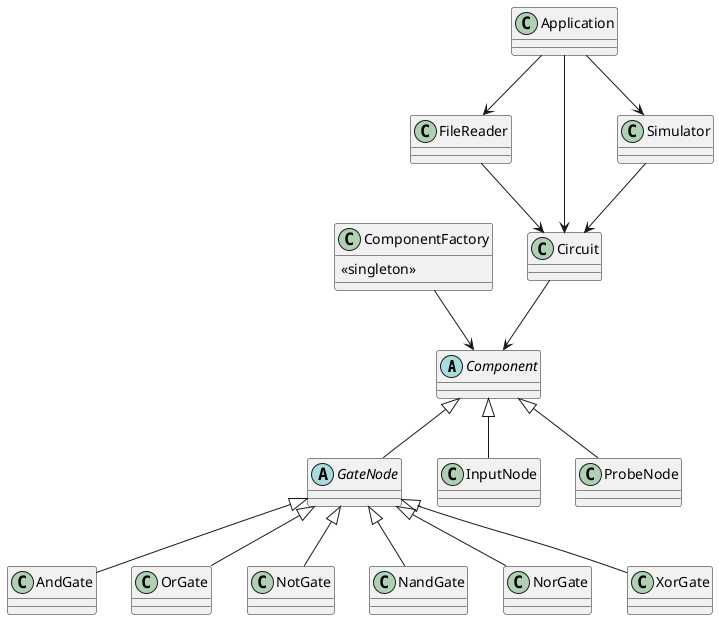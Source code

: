 @startuml ClassDiagram

' Base Component class
abstract class Component

' Factory class
class ComponentFactory {
    <<singleton>>
}

' Gate hierarchy
abstract class GateNode
class AndGate
class OrGate
class NotGate
class NandGate
class NorGate
class XorGate

' Input/Output nodes
class InputNode
class ProbeNode

' Application classes
class Application
class FileReader
class Circuit
class Simulator

' Inheritance relationships
Component <|-- GateNode
Component <|-- InputNode
Component <|-- ProbeNode

GateNode <|-- AndGate
GateNode <|-- OrGate
GateNode <|-- NotGate
GateNode <|-- NandGate
GateNode <|-- NorGate
GateNode <|-- XorGate

' Association relationships
Application --> FileReader
Application --> Circuit
Application --> Simulator
FileReader --> Circuit
Simulator --> Circuit
Circuit --> Component
ComponentFactory --> Component



@enduml


